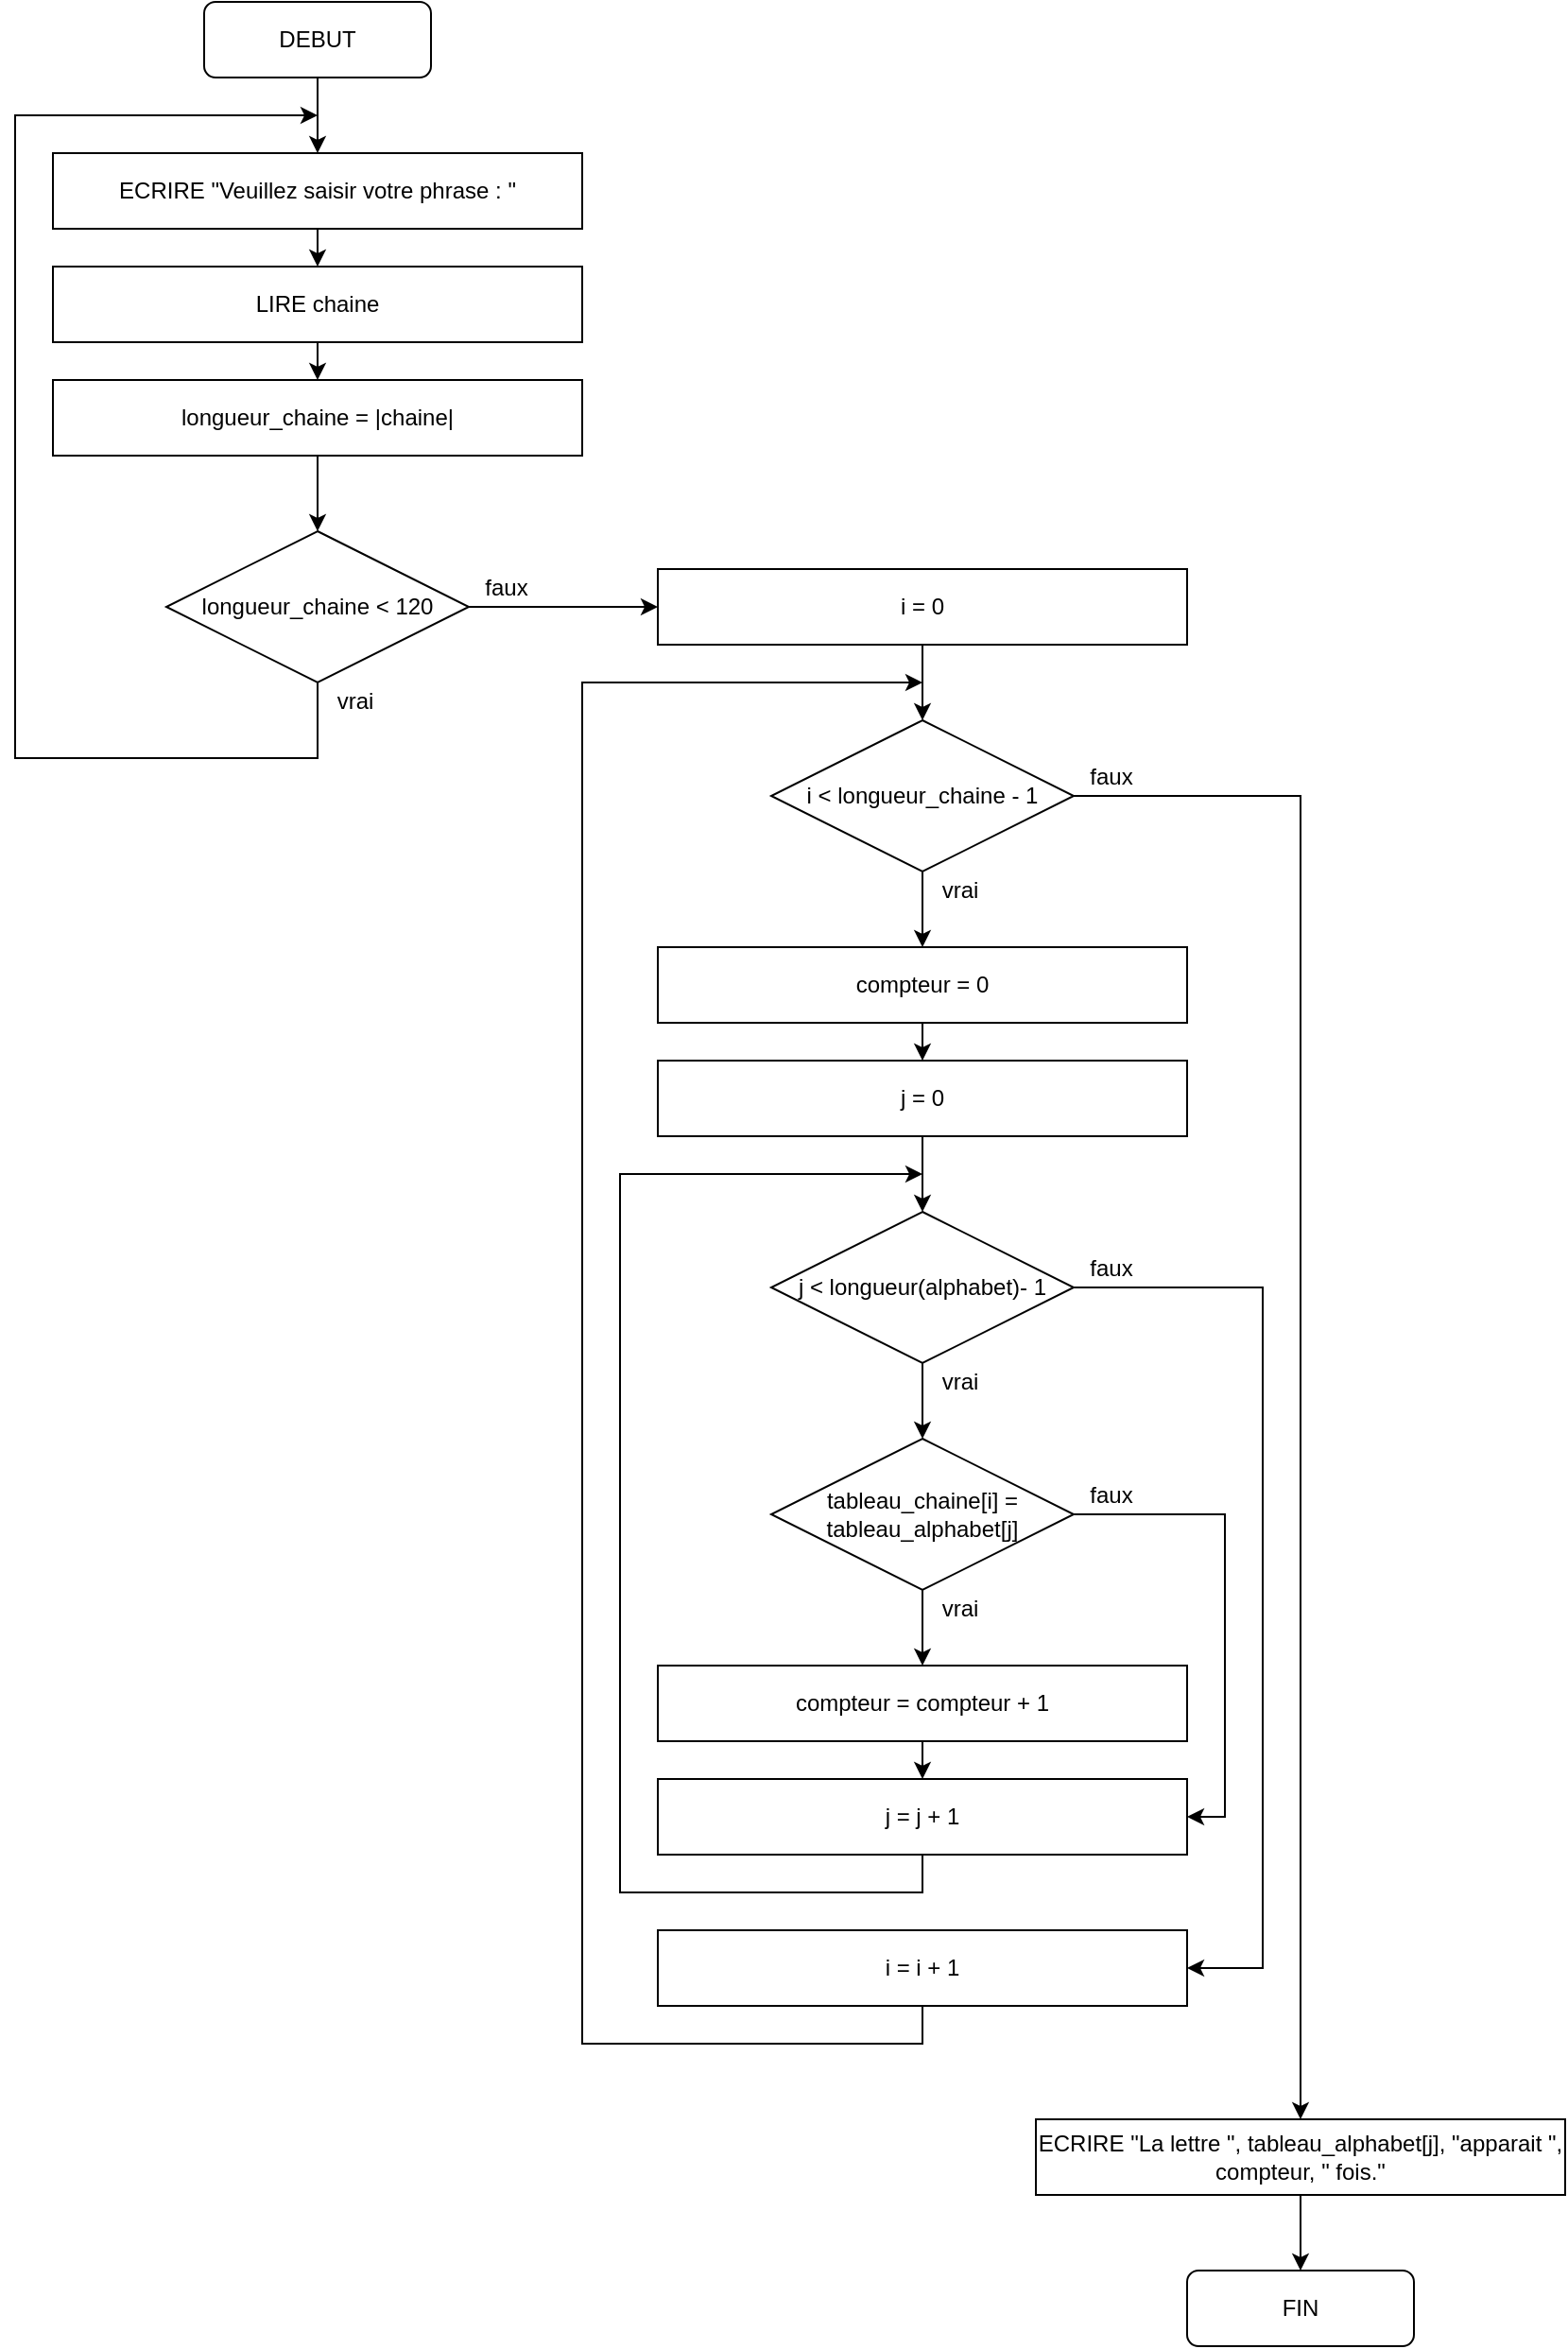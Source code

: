 <mxfile version="14.4.2" type="device"><diagram id="8mZW1rlunffb16gkwWXn" name="Page-1"><mxGraphModel dx="896" dy="798" grid="1" gridSize="10" guides="1" tooltips="1" connect="1" arrows="1" fold="1" page="1" pageScale="1" pageWidth="827" pageHeight="1169" math="0" shadow="0"><root><mxCell id="0"/><mxCell id="1" parent="0"/><mxCell id="JJAAtPdg_A62IBYJ95HD-6" style="edgeStyle=orthogonalEdgeStyle;rounded=0;orthogonalLoop=1;jettySize=auto;html=1;exitX=0.5;exitY=1;exitDx=0;exitDy=0;entryX=0.5;entryY=0;entryDx=0;entryDy=0;" edge="1" parent="1" source="JJAAtPdg_A62IBYJ95HD-1" target="JJAAtPdg_A62IBYJ95HD-2"><mxGeometry relative="1" as="geometry"/></mxCell><mxCell id="JJAAtPdg_A62IBYJ95HD-1" value="DEBUT" style="rounded=1;whiteSpace=wrap;html=1;fillColor=none;" vertex="1" parent="1"><mxGeometry x="120" y="40" width="120" height="40" as="geometry"/></mxCell><mxCell id="JJAAtPdg_A62IBYJ95HD-7" style="edgeStyle=orthogonalEdgeStyle;rounded=0;orthogonalLoop=1;jettySize=auto;html=1;exitX=0.5;exitY=1;exitDx=0;exitDy=0;entryX=0.5;entryY=0;entryDx=0;entryDy=0;" edge="1" parent="1" source="JJAAtPdg_A62IBYJ95HD-2" target="JJAAtPdg_A62IBYJ95HD-3"><mxGeometry relative="1" as="geometry"/></mxCell><mxCell id="JJAAtPdg_A62IBYJ95HD-2" value="ECRIRE &quot;Veuillez saisir votre phrase : &quot;" style="rounded=0;whiteSpace=wrap;html=1;fillColor=none;" vertex="1" parent="1"><mxGeometry x="40" y="120" width="280" height="40" as="geometry"/></mxCell><mxCell id="JJAAtPdg_A62IBYJ95HD-8" style="edgeStyle=orthogonalEdgeStyle;rounded=0;orthogonalLoop=1;jettySize=auto;html=1;exitX=0.5;exitY=1;exitDx=0;exitDy=0;entryX=0.5;entryY=0;entryDx=0;entryDy=0;" edge="1" parent="1" source="JJAAtPdg_A62IBYJ95HD-3" target="JJAAtPdg_A62IBYJ95HD-4"><mxGeometry relative="1" as="geometry"/></mxCell><mxCell id="JJAAtPdg_A62IBYJ95HD-3" value="LIRE chaine" style="rounded=0;whiteSpace=wrap;html=1;fillColor=none;" vertex="1" parent="1"><mxGeometry x="40" y="180" width="280" height="40" as="geometry"/></mxCell><mxCell id="JJAAtPdg_A62IBYJ95HD-9" style="edgeStyle=orthogonalEdgeStyle;rounded=0;orthogonalLoop=1;jettySize=auto;html=1;exitX=0.5;exitY=1;exitDx=0;exitDy=0;entryX=0.5;entryY=0;entryDx=0;entryDy=0;" edge="1" parent="1" source="JJAAtPdg_A62IBYJ95HD-4" target="JJAAtPdg_A62IBYJ95HD-5"><mxGeometry relative="1" as="geometry"/></mxCell><mxCell id="JJAAtPdg_A62IBYJ95HD-4" value="longueur_chaine = |chaine|" style="rounded=0;whiteSpace=wrap;html=1;fillColor=none;" vertex="1" parent="1"><mxGeometry x="40" y="240" width="280" height="40" as="geometry"/></mxCell><mxCell id="JJAAtPdg_A62IBYJ95HD-10" style="edgeStyle=orthogonalEdgeStyle;rounded=0;orthogonalLoop=1;jettySize=auto;html=1;exitX=0.5;exitY=1;exitDx=0;exitDy=0;" edge="1" parent="1" source="JJAAtPdg_A62IBYJ95HD-5"><mxGeometry relative="1" as="geometry"><mxPoint x="180" y="100" as="targetPoint"/><Array as="points"><mxPoint x="180" y="440"/><mxPoint x="20" y="440"/><mxPoint x="20" y="100"/></Array></mxGeometry></mxCell><mxCell id="JJAAtPdg_A62IBYJ95HD-15" style="edgeStyle=orthogonalEdgeStyle;rounded=0;orthogonalLoop=1;jettySize=auto;html=1;exitX=1;exitY=0.5;exitDx=0;exitDy=0;" edge="1" parent="1" source="JJAAtPdg_A62IBYJ95HD-5" target="JJAAtPdg_A62IBYJ95HD-13"><mxGeometry relative="1" as="geometry"/></mxCell><mxCell id="JJAAtPdg_A62IBYJ95HD-5" value="longueur_chaine &amp;lt; 120" style="rhombus;whiteSpace=wrap;html=1;fillColor=none;" vertex="1" parent="1"><mxGeometry x="100" y="320" width="160" height="80" as="geometry"/></mxCell><mxCell id="JJAAtPdg_A62IBYJ95HD-17" style="edgeStyle=orthogonalEdgeStyle;rounded=0;orthogonalLoop=1;jettySize=auto;html=1;exitX=0.5;exitY=1;exitDx=0;exitDy=0;entryX=0.5;entryY=0;entryDx=0;entryDy=0;" edge="1" parent="1" source="JJAAtPdg_A62IBYJ95HD-12" target="JJAAtPdg_A62IBYJ95HD-14"><mxGeometry relative="1" as="geometry"/></mxCell><mxCell id="JJAAtPdg_A62IBYJ95HD-37" style="edgeStyle=orthogonalEdgeStyle;rounded=0;orthogonalLoop=1;jettySize=auto;html=1;exitX=1;exitY=0.5;exitDx=0;exitDy=0;" edge="1" parent="1" source="JJAAtPdg_A62IBYJ95HD-12" target="JJAAtPdg_A62IBYJ95HD-24"><mxGeometry relative="1" as="geometry"><Array as="points"><mxPoint x="700" y="460"/></Array></mxGeometry></mxCell><mxCell id="JJAAtPdg_A62IBYJ95HD-12" value="i &amp;lt; longueur_chaine - 1" style="rhombus;whiteSpace=wrap;html=1;fillColor=none;" vertex="1" parent="1"><mxGeometry x="420" y="420" width="160" height="80" as="geometry"/></mxCell><mxCell id="JJAAtPdg_A62IBYJ95HD-16" style="edgeStyle=orthogonalEdgeStyle;rounded=0;orthogonalLoop=1;jettySize=auto;html=1;exitX=0.5;exitY=1;exitDx=0;exitDy=0;entryX=0.5;entryY=0;entryDx=0;entryDy=0;" edge="1" parent="1" source="JJAAtPdg_A62IBYJ95HD-13" target="JJAAtPdg_A62IBYJ95HD-12"><mxGeometry relative="1" as="geometry"/></mxCell><mxCell id="JJAAtPdg_A62IBYJ95HD-13" value="i = 0" style="rounded=0;whiteSpace=wrap;html=1;fillColor=none;" vertex="1" parent="1"><mxGeometry x="360" y="340" width="280" height="40" as="geometry"/></mxCell><mxCell id="JJAAtPdg_A62IBYJ95HD-20" style="edgeStyle=orthogonalEdgeStyle;rounded=0;orthogonalLoop=1;jettySize=auto;html=1;exitX=0.5;exitY=1;exitDx=0;exitDy=0;entryX=0.5;entryY=0;entryDx=0;entryDy=0;" edge="1" parent="1" source="JJAAtPdg_A62IBYJ95HD-14" target="JJAAtPdg_A62IBYJ95HD-19"><mxGeometry relative="1" as="geometry"/></mxCell><mxCell id="JJAAtPdg_A62IBYJ95HD-14" value="compteur = 0" style="rounded=0;whiteSpace=wrap;html=1;fillColor=none;" vertex="1" parent="1"><mxGeometry x="360" y="540" width="280" height="40" as="geometry"/></mxCell><mxCell id="JJAAtPdg_A62IBYJ95HD-25" style="edgeStyle=orthogonalEdgeStyle;rounded=0;orthogonalLoop=1;jettySize=auto;html=1;exitX=0.5;exitY=1;exitDx=0;exitDy=0;entryX=0.5;entryY=0;entryDx=0;entryDy=0;" edge="1" parent="1" source="JJAAtPdg_A62IBYJ95HD-18" target="JJAAtPdg_A62IBYJ95HD-22"><mxGeometry relative="1" as="geometry"/></mxCell><mxCell id="JJAAtPdg_A62IBYJ95HD-32" style="edgeStyle=orthogonalEdgeStyle;rounded=0;orthogonalLoop=1;jettySize=auto;html=1;exitX=1;exitY=0.5;exitDx=0;exitDy=0;entryX=1;entryY=0.5;entryDx=0;entryDy=0;" edge="1" parent="1" source="JJAAtPdg_A62IBYJ95HD-18" target="JJAAtPdg_A62IBYJ95HD-33"><mxGeometry relative="1" as="geometry"><Array as="points"><mxPoint x="680" y="720"/><mxPoint x="680" y="1080"/></Array></mxGeometry></mxCell><mxCell id="JJAAtPdg_A62IBYJ95HD-18" value="j &amp;lt; longueur(alphabet)- 1" style="rhombus;whiteSpace=wrap;html=1;fillColor=none;" vertex="1" parent="1"><mxGeometry x="420" y="680" width="160" height="80" as="geometry"/></mxCell><mxCell id="JJAAtPdg_A62IBYJ95HD-21" style="edgeStyle=orthogonalEdgeStyle;rounded=0;orthogonalLoop=1;jettySize=auto;html=1;exitX=0.5;exitY=1;exitDx=0;exitDy=0;entryX=0.5;entryY=0;entryDx=0;entryDy=0;" edge="1" parent="1" source="JJAAtPdg_A62IBYJ95HD-19" target="JJAAtPdg_A62IBYJ95HD-18"><mxGeometry relative="1" as="geometry"/></mxCell><mxCell id="JJAAtPdg_A62IBYJ95HD-19" value="j = 0" style="rounded=0;whiteSpace=wrap;html=1;fillColor=none;" vertex="1" parent="1"><mxGeometry x="360" y="600" width="280" height="40" as="geometry"/></mxCell><mxCell id="JJAAtPdg_A62IBYJ95HD-26" style="edgeStyle=orthogonalEdgeStyle;rounded=0;orthogonalLoop=1;jettySize=auto;html=1;exitX=0.5;exitY=1;exitDx=0;exitDy=0;entryX=0.5;entryY=0;entryDx=0;entryDy=0;" edge="1" parent="1" source="JJAAtPdg_A62IBYJ95HD-22" target="JJAAtPdg_A62IBYJ95HD-23"><mxGeometry relative="1" as="geometry"/></mxCell><mxCell id="JJAAtPdg_A62IBYJ95HD-34" style="edgeStyle=orthogonalEdgeStyle;rounded=0;orthogonalLoop=1;jettySize=auto;html=1;exitX=1;exitY=0.5;exitDx=0;exitDy=0;entryX=1;entryY=0.5;entryDx=0;entryDy=0;" edge="1" parent="1" source="JJAAtPdg_A62IBYJ95HD-22" target="JJAAtPdg_A62IBYJ95HD-30"><mxGeometry relative="1" as="geometry"/></mxCell><mxCell id="JJAAtPdg_A62IBYJ95HD-22" value="tableau_chaine[i] = tableau_alphabet[j]" style="rhombus;whiteSpace=wrap;html=1;fillColor=none;" vertex="1" parent="1"><mxGeometry x="420" y="800" width="160" height="80" as="geometry"/></mxCell><mxCell id="JJAAtPdg_A62IBYJ95HD-31" style="edgeStyle=orthogonalEdgeStyle;rounded=0;orthogonalLoop=1;jettySize=auto;html=1;exitX=0.5;exitY=1;exitDx=0;exitDy=0;entryX=0.5;entryY=0;entryDx=0;entryDy=0;" edge="1" parent="1" source="JJAAtPdg_A62IBYJ95HD-23" target="JJAAtPdg_A62IBYJ95HD-30"><mxGeometry relative="1" as="geometry"/></mxCell><mxCell id="JJAAtPdg_A62IBYJ95HD-23" value="compteur = compteur + 1" style="rounded=0;whiteSpace=wrap;html=1;fillColor=none;" vertex="1" parent="1"><mxGeometry x="360" y="920" width="280" height="40" as="geometry"/></mxCell><mxCell id="JJAAtPdg_A62IBYJ95HD-29" style="edgeStyle=orthogonalEdgeStyle;rounded=0;orthogonalLoop=1;jettySize=auto;html=1;exitX=0.5;exitY=1;exitDx=0;exitDy=0;entryX=0.5;entryY=0;entryDx=0;entryDy=0;" edge="1" parent="1" source="JJAAtPdg_A62IBYJ95HD-24" target="JJAAtPdg_A62IBYJ95HD-28"><mxGeometry relative="1" as="geometry"/></mxCell><mxCell id="JJAAtPdg_A62IBYJ95HD-24" value="ECRIRE &quot;La lettre &quot;, tableau_alphabet[j], &quot;apparait &quot;, compteur, &quot; fois.&quot;" style="rounded=0;whiteSpace=wrap;html=1;fillColor=none;" vertex="1" parent="1"><mxGeometry x="560" y="1160" width="280" height="40" as="geometry"/></mxCell><mxCell id="JJAAtPdg_A62IBYJ95HD-28" value="FIN" style="rounded=1;whiteSpace=wrap;html=1;fillColor=none;" vertex="1" parent="1"><mxGeometry x="640" y="1240" width="120" height="40" as="geometry"/></mxCell><mxCell id="JJAAtPdg_A62IBYJ95HD-35" style="edgeStyle=orthogonalEdgeStyle;rounded=0;orthogonalLoop=1;jettySize=auto;html=1;exitX=0.5;exitY=1;exitDx=0;exitDy=0;" edge="1" parent="1" source="JJAAtPdg_A62IBYJ95HD-30"><mxGeometry relative="1" as="geometry"><mxPoint x="500" y="660" as="targetPoint"/><Array as="points"><mxPoint x="500" y="1040"/><mxPoint x="340" y="1040"/><mxPoint x="340" y="660"/></Array></mxGeometry></mxCell><mxCell id="JJAAtPdg_A62IBYJ95HD-30" value="j = j + 1" style="rounded=0;whiteSpace=wrap;html=1;fillColor=none;" vertex="1" parent="1"><mxGeometry x="360" y="980" width="280" height="40" as="geometry"/></mxCell><mxCell id="JJAAtPdg_A62IBYJ95HD-36" style="edgeStyle=orthogonalEdgeStyle;rounded=0;orthogonalLoop=1;jettySize=auto;html=1;exitX=0.5;exitY=1;exitDx=0;exitDy=0;" edge="1" parent="1" source="JJAAtPdg_A62IBYJ95HD-33"><mxGeometry relative="1" as="geometry"><mxPoint x="500" y="400" as="targetPoint"/><Array as="points"><mxPoint x="500" y="1120"/><mxPoint x="320" y="1120"/><mxPoint x="320" y="400"/></Array></mxGeometry></mxCell><mxCell id="JJAAtPdg_A62IBYJ95HD-33" value="i = i + 1" style="rounded=0;whiteSpace=wrap;html=1;fillColor=none;" vertex="1" parent="1"><mxGeometry x="360" y="1060" width="280" height="40" as="geometry"/></mxCell><mxCell id="JJAAtPdg_A62IBYJ95HD-39" value="vrai" style="text;html=1;strokeColor=none;fillColor=none;align=center;verticalAlign=middle;whiteSpace=wrap;rounded=0;" vertex="1" parent="1"><mxGeometry x="180" y="400" width="40" height="20" as="geometry"/></mxCell><mxCell id="JJAAtPdg_A62IBYJ95HD-40" value="vrai" style="text;html=1;strokeColor=none;fillColor=none;align=center;verticalAlign=middle;whiteSpace=wrap;rounded=0;" vertex="1" parent="1"><mxGeometry x="500" y="500" width="40" height="20" as="geometry"/></mxCell><mxCell id="JJAAtPdg_A62IBYJ95HD-41" value="vrai" style="text;html=1;strokeColor=none;fillColor=none;align=center;verticalAlign=middle;whiteSpace=wrap;rounded=0;" vertex="1" parent="1"><mxGeometry x="500" y="760" width="40" height="20" as="geometry"/></mxCell><mxCell id="JJAAtPdg_A62IBYJ95HD-42" value="vrai" style="text;html=1;strokeColor=none;fillColor=none;align=center;verticalAlign=middle;whiteSpace=wrap;rounded=0;" vertex="1" parent="1"><mxGeometry x="500" y="880" width="40" height="20" as="geometry"/></mxCell><mxCell id="JJAAtPdg_A62IBYJ95HD-43" value="faux" style="text;html=1;strokeColor=none;fillColor=none;align=center;verticalAlign=middle;whiteSpace=wrap;rounded=0;" vertex="1" parent="1"><mxGeometry x="260" y="340" width="40" height="20" as="geometry"/></mxCell><mxCell id="JJAAtPdg_A62IBYJ95HD-44" value="faux" style="text;html=1;strokeColor=none;fillColor=none;align=center;verticalAlign=middle;whiteSpace=wrap;rounded=0;" vertex="1" parent="1"><mxGeometry x="580" y="440" width="40" height="20" as="geometry"/></mxCell><mxCell id="JJAAtPdg_A62IBYJ95HD-45" value="faux" style="text;html=1;strokeColor=none;fillColor=none;align=center;verticalAlign=middle;whiteSpace=wrap;rounded=0;" vertex="1" parent="1"><mxGeometry x="580" y="700" width="40" height="20" as="geometry"/></mxCell><mxCell id="JJAAtPdg_A62IBYJ95HD-46" value="faux" style="text;html=1;strokeColor=none;fillColor=none;align=center;verticalAlign=middle;whiteSpace=wrap;rounded=0;" vertex="1" parent="1"><mxGeometry x="580" y="820" width="40" height="20" as="geometry"/></mxCell></root></mxGraphModel></diagram></mxfile>